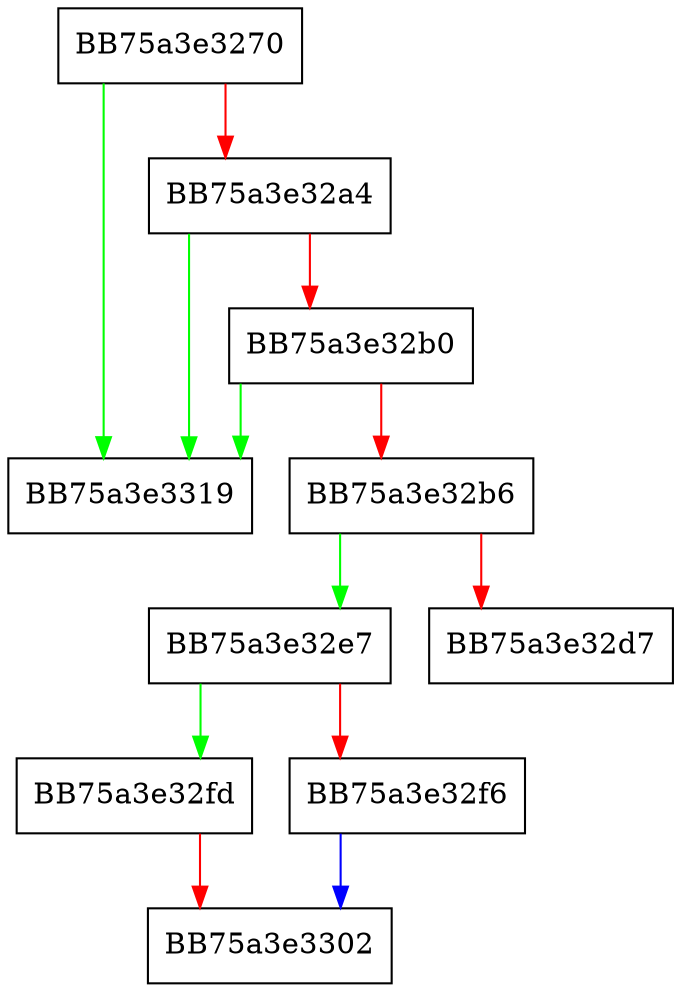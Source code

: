 digraph lua_pe_set_peattribute {
  node [shape="box"];
  graph [splines=ortho];
  BB75a3e3270 -> BB75a3e3319 [color="green"];
  BB75a3e3270 -> BB75a3e32a4 [color="red"];
  BB75a3e32a4 -> BB75a3e3319 [color="green"];
  BB75a3e32a4 -> BB75a3e32b0 [color="red"];
  BB75a3e32b0 -> BB75a3e3319 [color="green"];
  BB75a3e32b0 -> BB75a3e32b6 [color="red"];
  BB75a3e32b6 -> BB75a3e32e7 [color="green"];
  BB75a3e32b6 -> BB75a3e32d7 [color="red"];
  BB75a3e32e7 -> BB75a3e32fd [color="green"];
  BB75a3e32e7 -> BB75a3e32f6 [color="red"];
  BB75a3e32f6 -> BB75a3e3302 [color="blue"];
  BB75a3e32fd -> BB75a3e3302 [color="red"];
}